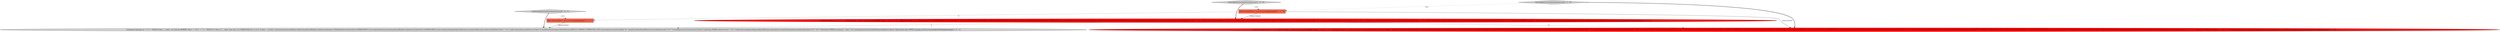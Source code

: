 digraph {
4 [style = filled, label = "testLeftJoinOnTwoInlineDataSources['0', '1', '0']", fillcolor = lightgray, shape = diamond image = "AAA0AAABBB2BBB"];
5 [style = filled, label = "Map<String,Object> queryContext@@@2@@@['0', '0', '1']", fillcolor = tomato, shape = box image = "AAA0AAABBB3BBB"];
6 [style = filled, label = "testQuery(\"with abc as\" + \"(\" + \" SELECT dim1, \"__time\", m1 from foo WHERE \"dim1\" = '10.1'\" + \")\" + \"SELECT t1.dim1, t1.\"__time\" from abc as t1 INNER JOIN abc as t2 on t1.dim1 = t2.dim1\",queryContext,ImmutableList.of(newScanQueryBuilder().dataSource(join(new TableDataSource(CalciteTests.DATASOURCE1),new QueryDataSource(newScanQueryBuilder().dataSource(CalciteTests.DATASOURCE1).intervals(querySegmentSpec(Filtration.eternity())).filters(new SelectorDimFilter(\"dim1\",\"10.1\",null)).columns(ImmutableList.of(\"dim1\")).resultFormat(ScanQuery.ResultFormat.RESULT_FORMAT_COMPACTED_LIST).context(queryContext).build()),\"j0.\",equalsCondition(DruidExpression.fromExpression(\"'10.1'\"),DruidExpression.fromColumn(\"j0.dim1\")),JoinType.INNER,selector(\"dim1\",\"10.1\",null))).intervals(querySegmentSpec(Filtration.eternity())).virtualColumns(expressionVirtualColumn(\"v0\",\"'10.1'\",ValueType.STRING)).columns(\"__time\",\"v0\").context(queryContext).build()),ImmutableList.of(new Object((((edu.fdu.CPPDG.tinypdg.pe.ExpressionInfo@8ce946))@@@3@@@['0', '0', '1']", fillcolor = lightgray, shape = ellipse image = "AAA0AAABBB3BBB"];
2 [style = filled, label = "Map<String,Object> queryContext@@@2@@@['1', '1', '0']", fillcolor = tomato, shape = box image = "AAA0AAABBB1BBB"];
0 [style = filled, label = "testQuery(\"with abc as\" + \"(\" + \" SELECT dim1, \"__time\", m1 from foo WHERE \"dim1\" = '10.1'\" + \")\" + \"SELECT t1.dim1, t1.\"__time\" from abc as t1 LEFT JOIN abc as t2 on t1.dim1 = t2.dim1\",queryContext,ImmutableList.of(newScanQueryBuilder().dataSource(join(new TableDataSource(CalciteTests.DATASOURCE1),new QueryDataSource(newScanQueryBuilder().dataSource(CalciteTests.DATASOURCE1).intervals(querySegmentSpec(Filtration.eternity())).filters(new SelectorDimFilter(\"dim1\",\"10.1\",null)).columns(ImmutableList.of(\"dim1\")).resultFormat(ScanQuery.ResultFormat.RESULT_FORMAT_COMPACTED_LIST).context(queryContext).build()),\"j0.\",equalsCondition(DruidExpression.fromExpression(\"'10.1'\"),DruidExpression.fromColumn(\"j0.dim1\")),JoinType.LEFT,selector(\"dim1\",\"10.1\",null))).intervals(querySegmentSpec(Filtration.eternity())).virtualColumns(expressionVirtualColumn(\"v0\",\"'10.1'\",ValueType.STRING)).columns(\"__time\",\"v0\").context(queryContext).build()),ImmutableList.of(new Object((((edu.fdu.CPPDG.tinypdg.pe.ExpressionInfo@8ce825))@@@3@@@['1', '0', '0']", fillcolor = red, shape = ellipse image = "AAA1AAABBB1BBB"];
1 [style = filled, label = "testLeftJoinOnTwoInlineDataSources['1', '0', '0']", fillcolor = lightgray, shape = diamond image = "AAA0AAABBB1BBB"];
3 [style = filled, label = "testQuery(\"with abc as\" + \"(\" + \" SELECT dim1, \"__time\", m1 from foo WHERE \"dim1\" = '10.1'\" + \")\" + \"SELECT t1.dim1, t1.\"__time\" from abc as t1 LEFT JOIN abc as t2 on t1.dim1 = t2.dim1\",queryContext,ImmutableList.of(newScanQueryBuilder().dataSource(join(new QueryDataSource(newScanQueryBuilder().dataSource(CalciteTests.DATASOURCE1).intervals(querySegmentSpec(Filtration.eternity())).filters(new SelectorDimFilter(\"dim1\",\"10.1\",null)).virtualColumns(expressionVirtualColumn(\"v0\",\"'10.1'\",ValueType.STRING)).columns(ImmutableList.of(\"__time\",\"v0\")).resultFormat(ScanQuery.ResultFormat.RESULT_FORMAT_COMPACTED_LIST).context(queryContext).build()),new QueryDataSource(newScanQueryBuilder().dataSource(CalciteTests.DATASOURCE1).intervals(querySegmentSpec(Filtration.eternity())).filters(new SelectorDimFilter(\"dim1\",\"10.1\",null)).columns(ImmutableList.of(\"dim1\")).resultFormat(ScanQuery.ResultFormat.RESULT_FORMAT_COMPACTED_LIST).context(queryContext).build()),\"j0.\",equalsCondition(DruidExpression.fromColumn(\"v0\"),DruidExpression.fromColumn(\"j0.dim1\")),JoinType.LEFT)).intervals(querySegmentSpec(Filtration.eternity())).virtualColumns(expressionVirtualColumn(\"_v0\",\"'10.1'\",ValueType.STRING)).columns(\"__time\",\"_v0\").context(queryContext).build()),ImmutableList.of(new Object((((edu.fdu.CPPDG.tinypdg.pe.ExpressionInfo@8ce8ca))@@@3@@@['0', '1', '0']", fillcolor = red, shape = ellipse image = "AAA1AAABBB2BBB"];
7 [style = filled, label = "testInnerJoinOnTwoInlineDataSources['0', '0', '1']", fillcolor = lightgray, shape = diamond image = "AAA0AAABBB3BBB"];
4->3 [style = bold, label=""];
2->5 [style = dashed, label="0"];
0->6 [style = dashed, label="0"];
2->3 [style = solid, label="queryContext"];
1->0 [style = bold, label=""];
0->3 [style = dashed, label="0"];
1->2 [style = dotted, label="true"];
2->0 [style = solid, label="queryContext"];
4->2 [style = dotted, label="true"];
7->6 [style = bold, label=""];
5->6 [style = solid, label="queryContext"];
7->5 [style = dotted, label="true"];
}
